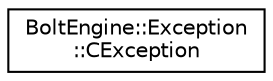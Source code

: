 digraph "Graphical Class Hierarchy"
{
  edge [fontname="Helvetica",fontsize="10",labelfontname="Helvetica",labelfontsize="10"];
  node [fontname="Helvetica",fontsize="10",shape=record];
  rankdir="LR";
  Node1 [label="BoltEngine::Exception\l::CException",height=0.2,width=0.4,color="black", fillcolor="white", style="filled",URL="$class_bolt_engine_1_1_exception_1_1_c_exception.html",tooltip="A BoltEngine exception class. "];
}
